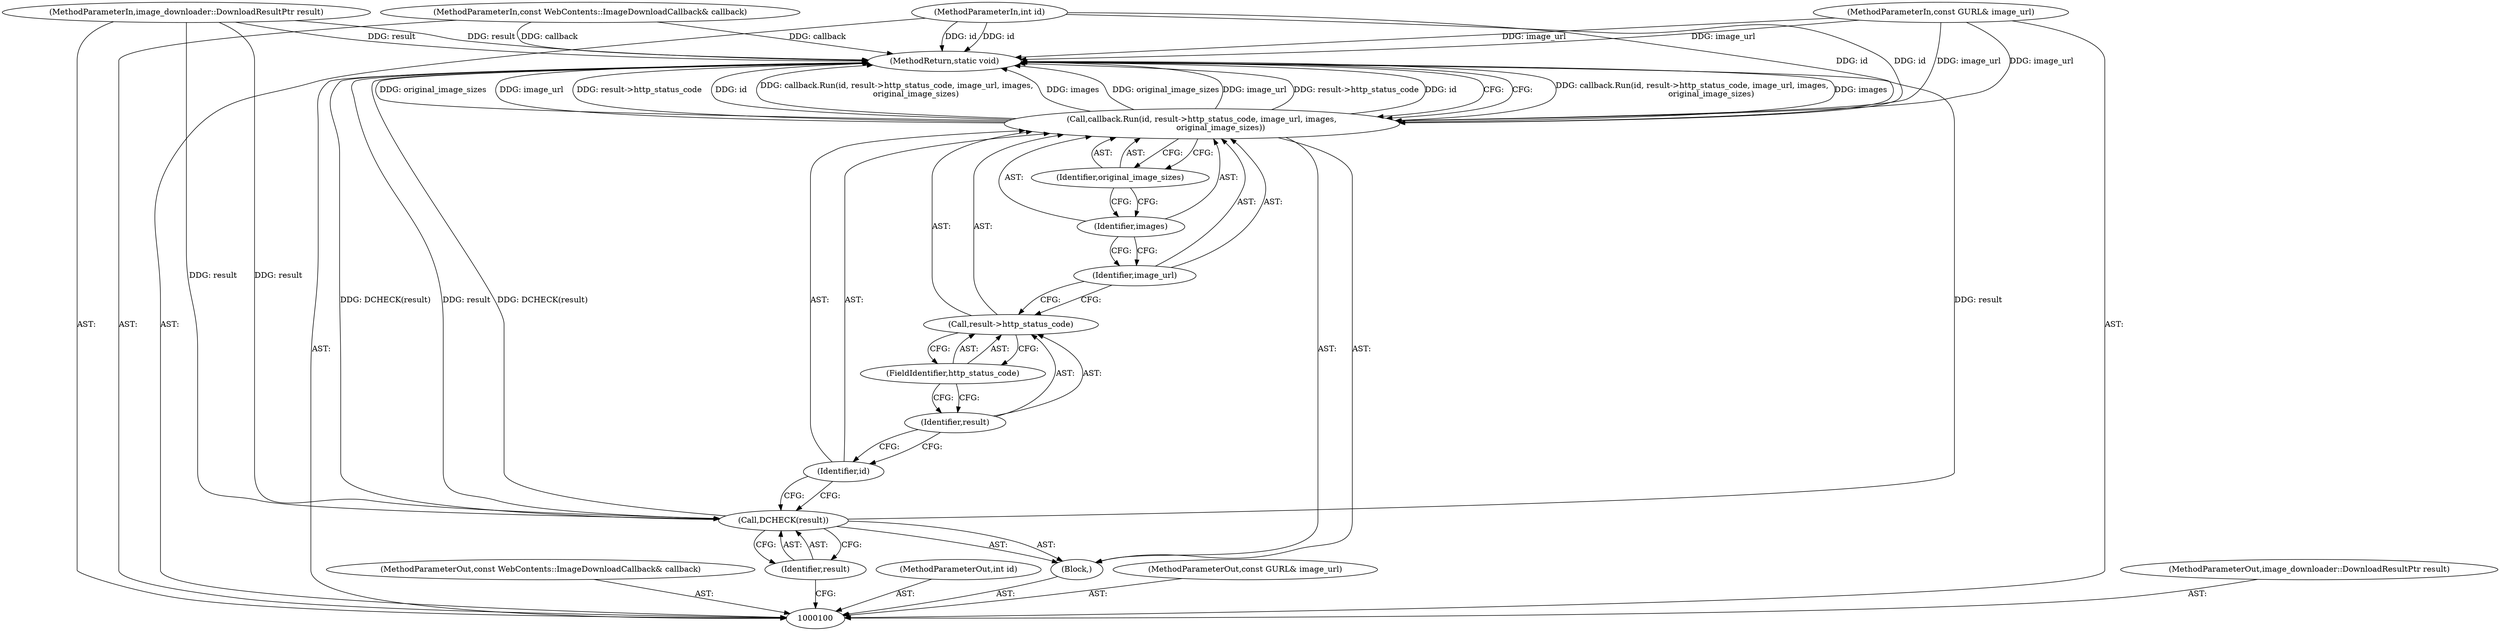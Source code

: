 digraph "1_Chrome_75ca8ffd7bd7c58ace1144df05e1307d8d707662" {
"1000116" [label="(MethodReturn,static void)"];
"1000101" [label="(MethodParameterIn,const WebContents::ImageDownloadCallback& callback)"];
"1000142" [label="(MethodParameterOut,const WebContents::ImageDownloadCallback& callback)"];
"1000109" [label="(Identifier,id)"];
"1000110" [label="(Call,result->http_status_code)"];
"1000111" [label="(Identifier,result)"];
"1000108" [label="(Call,callback.Run(id, result->http_status_code, image_url, images,\n               original_image_sizes))"];
"1000112" [label="(FieldIdentifier,http_status_code)"];
"1000113" [label="(Identifier,image_url)"];
"1000114" [label="(Identifier,images)"];
"1000115" [label="(Identifier,original_image_sizes)"];
"1000102" [label="(MethodParameterIn,int id)"];
"1000143" [label="(MethodParameterOut,int id)"];
"1000103" [label="(MethodParameterIn,const GURL& image_url)"];
"1000144" [label="(MethodParameterOut,const GURL& image_url)"];
"1000104" [label="(MethodParameterIn,image_downloader::DownloadResultPtr result)"];
"1000145" [label="(MethodParameterOut,image_downloader::DownloadResultPtr result)"];
"1000105" [label="(Block,)"];
"1000106" [label="(Call,DCHECK(result))"];
"1000107" [label="(Identifier,result)"];
"1000116" -> "1000100"  [label="AST: "];
"1000116" -> "1000108"  [label="CFG: "];
"1000108" -> "1000116"  [label="DDG: callback.Run(id, result->http_status_code, image_url, images,\n               original_image_sizes)"];
"1000108" -> "1000116"  [label="DDG: images"];
"1000108" -> "1000116"  [label="DDG: original_image_sizes"];
"1000108" -> "1000116"  [label="DDG: image_url"];
"1000108" -> "1000116"  [label="DDG: result->http_status_code"];
"1000108" -> "1000116"  [label="DDG: id"];
"1000106" -> "1000116"  [label="DDG: result"];
"1000106" -> "1000116"  [label="DDG: DCHECK(result)"];
"1000104" -> "1000116"  [label="DDG: result"];
"1000103" -> "1000116"  [label="DDG: image_url"];
"1000102" -> "1000116"  [label="DDG: id"];
"1000101" -> "1000116"  [label="DDG: callback"];
"1000101" -> "1000100"  [label="AST: "];
"1000101" -> "1000116"  [label="DDG: callback"];
"1000142" -> "1000100"  [label="AST: "];
"1000109" -> "1000108"  [label="AST: "];
"1000109" -> "1000106"  [label="CFG: "];
"1000111" -> "1000109"  [label="CFG: "];
"1000110" -> "1000108"  [label="AST: "];
"1000110" -> "1000112"  [label="CFG: "];
"1000111" -> "1000110"  [label="AST: "];
"1000112" -> "1000110"  [label="AST: "];
"1000113" -> "1000110"  [label="CFG: "];
"1000111" -> "1000110"  [label="AST: "];
"1000111" -> "1000109"  [label="CFG: "];
"1000112" -> "1000111"  [label="CFG: "];
"1000108" -> "1000105"  [label="AST: "];
"1000108" -> "1000115"  [label="CFG: "];
"1000109" -> "1000108"  [label="AST: "];
"1000110" -> "1000108"  [label="AST: "];
"1000113" -> "1000108"  [label="AST: "];
"1000114" -> "1000108"  [label="AST: "];
"1000115" -> "1000108"  [label="AST: "];
"1000116" -> "1000108"  [label="CFG: "];
"1000108" -> "1000116"  [label="DDG: callback.Run(id, result->http_status_code, image_url, images,\n               original_image_sizes)"];
"1000108" -> "1000116"  [label="DDG: images"];
"1000108" -> "1000116"  [label="DDG: original_image_sizes"];
"1000108" -> "1000116"  [label="DDG: image_url"];
"1000108" -> "1000116"  [label="DDG: result->http_status_code"];
"1000108" -> "1000116"  [label="DDG: id"];
"1000102" -> "1000108"  [label="DDG: id"];
"1000103" -> "1000108"  [label="DDG: image_url"];
"1000112" -> "1000110"  [label="AST: "];
"1000112" -> "1000111"  [label="CFG: "];
"1000110" -> "1000112"  [label="CFG: "];
"1000113" -> "1000108"  [label="AST: "];
"1000113" -> "1000110"  [label="CFG: "];
"1000114" -> "1000113"  [label="CFG: "];
"1000114" -> "1000108"  [label="AST: "];
"1000114" -> "1000113"  [label="CFG: "];
"1000115" -> "1000114"  [label="CFG: "];
"1000115" -> "1000108"  [label="AST: "];
"1000115" -> "1000114"  [label="CFG: "];
"1000108" -> "1000115"  [label="CFG: "];
"1000102" -> "1000100"  [label="AST: "];
"1000102" -> "1000116"  [label="DDG: id"];
"1000102" -> "1000108"  [label="DDG: id"];
"1000143" -> "1000100"  [label="AST: "];
"1000103" -> "1000100"  [label="AST: "];
"1000103" -> "1000116"  [label="DDG: image_url"];
"1000103" -> "1000108"  [label="DDG: image_url"];
"1000144" -> "1000100"  [label="AST: "];
"1000104" -> "1000100"  [label="AST: "];
"1000104" -> "1000116"  [label="DDG: result"];
"1000104" -> "1000106"  [label="DDG: result"];
"1000145" -> "1000100"  [label="AST: "];
"1000105" -> "1000100"  [label="AST: "];
"1000106" -> "1000105"  [label="AST: "];
"1000108" -> "1000105"  [label="AST: "];
"1000106" -> "1000105"  [label="AST: "];
"1000106" -> "1000107"  [label="CFG: "];
"1000107" -> "1000106"  [label="AST: "];
"1000109" -> "1000106"  [label="CFG: "];
"1000106" -> "1000116"  [label="DDG: result"];
"1000106" -> "1000116"  [label="DDG: DCHECK(result)"];
"1000104" -> "1000106"  [label="DDG: result"];
"1000107" -> "1000106"  [label="AST: "];
"1000107" -> "1000100"  [label="CFG: "];
"1000106" -> "1000107"  [label="CFG: "];
}
